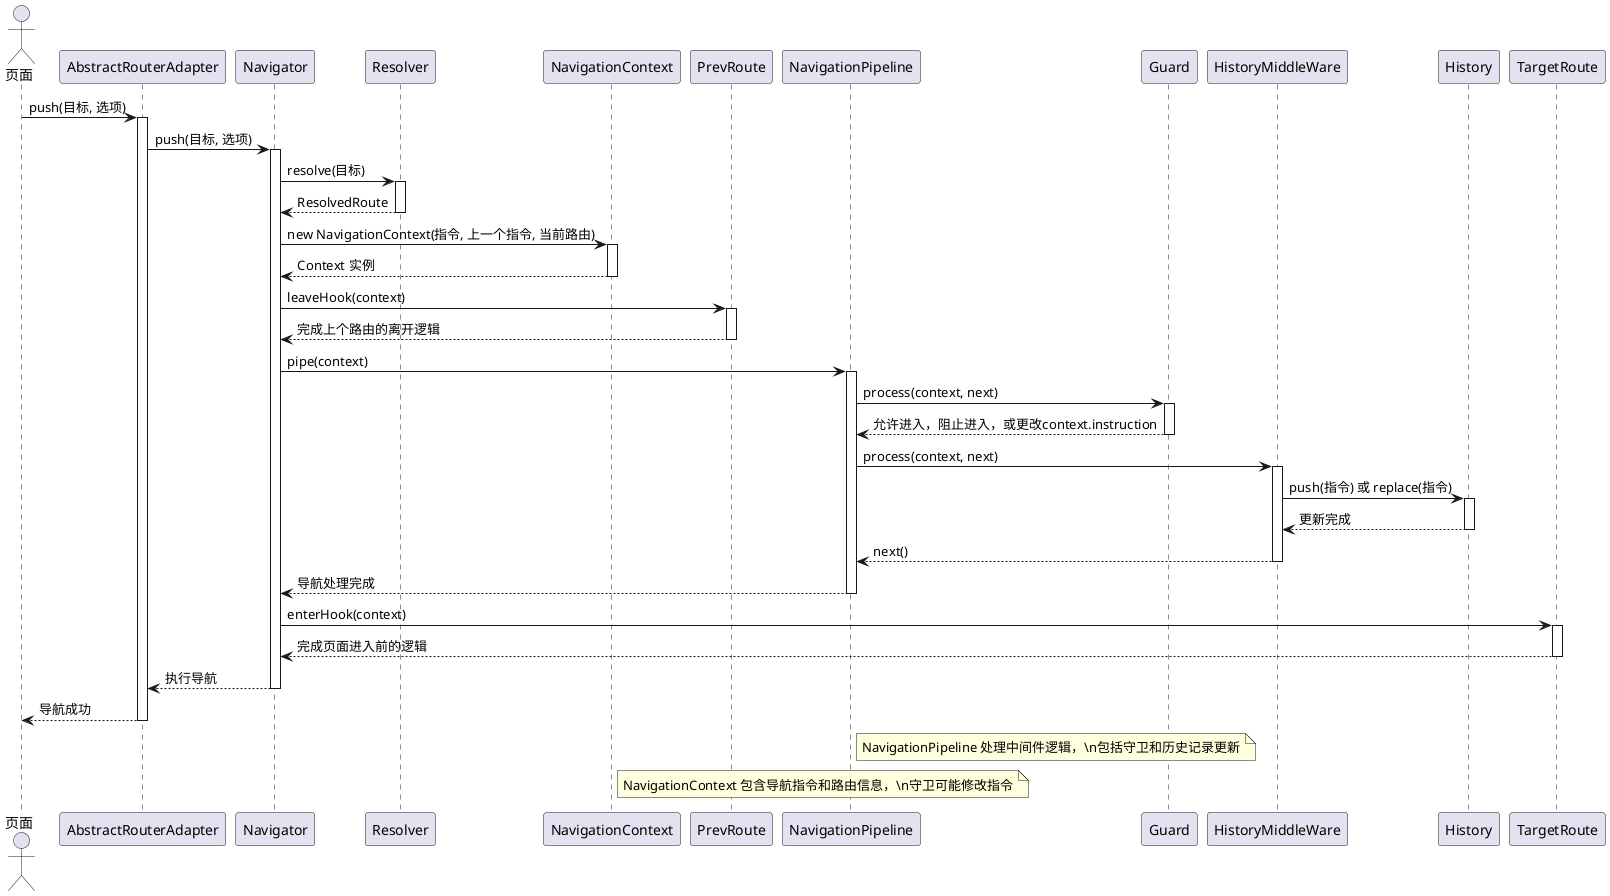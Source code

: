@startuml
actor 页面

participant "AbstractRouterAdapter" as Adapter
participant "Navigator" as Navigator
participant "Resolver" as Resolver
participant "NavigationContext" as Context
participant "PrevRoute" as PrevRoute
participant "NavigationPipeline" as Pipeline
participant "Guard" as Guard
participant "HistoryMiddleWare" as HistoryMW
participant "History" as History
participant "TargetRoute" as TargetRoute

' 页面触发导航
页面 -> Adapter: push(目标, 选项)
activate Adapter

' Adapter 调用 Navigator
Adapter -> Navigator: push(目标, 选项)
activate Navigator

' 解析路由
Navigator -> Resolver: resolve(目标)
activate Resolver
Resolver --> Navigator: ResolvedRoute
deactivate Resolver

' 创建 NavigationContext（不更新历史记录）
Navigator -> Context: new NavigationContext(指令, 上一个指令, 当前路由)
activate Context
Context --> Navigator: Context 实例
deactivate Context

' 执行上一个路由的 leaveHook
Navigator -> PrevRoute: leaveHook(context)
activate PrevRoute
PrevRoute --> Navigator: 完成上个路由的离开逻辑
deactivate PrevRoute

' 进入导航管道
Navigator -> Pipeline: pipe(context)
activate Pipeline

' 执行守卫中间件（可能阻止、允许或修改指令）
Pipeline -> Guard: process(context, next)
activate Guard
Guard --> Pipeline: 允许进入，阻止进入，或更改context.instruction
deactivate Guard

' 执行历史记录中间件（更新历史记录）
Pipeline -> HistoryMW: process(context, next)
activate HistoryMW
HistoryMW -> History: push(指令) 或 replace(指令)
activate History
History --> HistoryMW: 更新完成
deactivate History
HistoryMW --> Pipeline: next()
deactivate HistoryMW

' 管道完成
Pipeline --> Navigator: 导航处理完成
deactivate Pipeline

' 执行目标路由的 enterHook
Navigator -> TargetRoute: enterHook(context)
activate TargetRoute
TargetRoute --> Navigator: 完成页面进入前的逻辑
deactivate TargetRoute

' Navigator 返回结果给 Adapter
Navigator --> Adapter: 执行导航
deactivate Navigator

' Adapter 完成导航并通知页面
Adapter --> 页面: 导航成功
deactivate Adapter

note right of Pipeline
    NavigationPipeline 处理中间件逻辑，\n包括守卫和历史记录更新
end note

note right of Context
    NavigationContext 包含导航指令和路由信息，\n守卫可能修改指令
end note

@enduml
